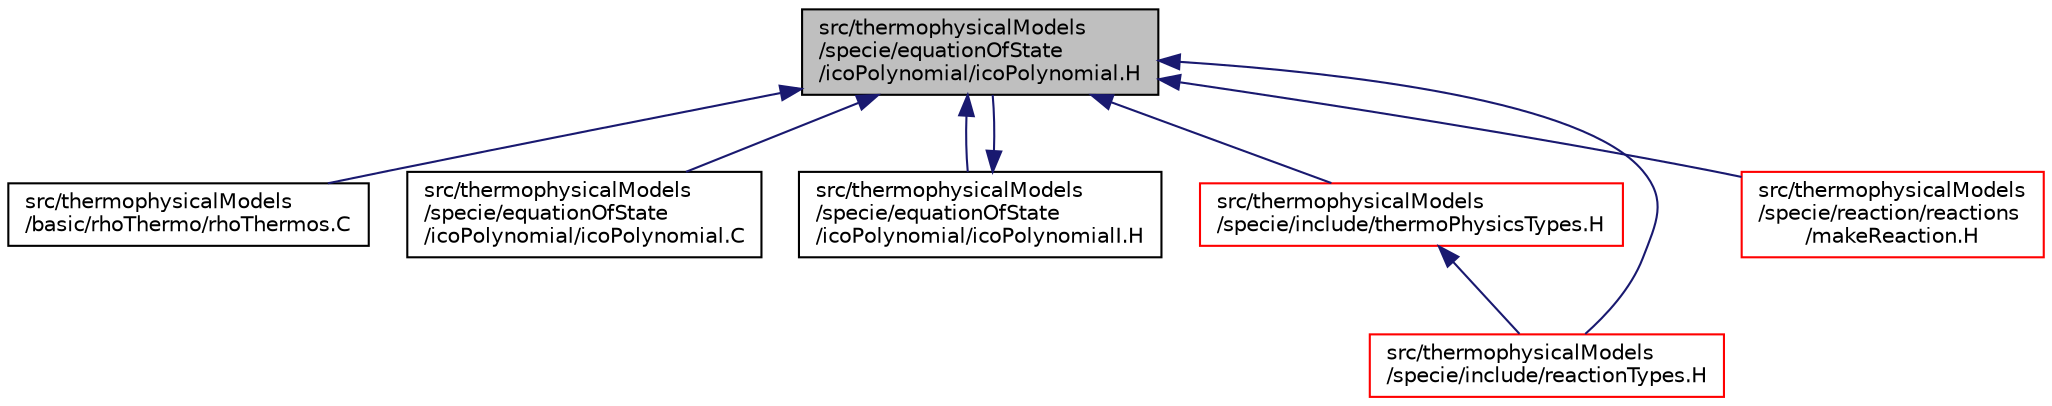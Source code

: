 digraph "src/thermophysicalModels/specie/equationOfState/icoPolynomial/icoPolynomial.H"
{
  bgcolor="transparent";
  edge [fontname="Helvetica",fontsize="10",labelfontname="Helvetica",labelfontsize="10"];
  node [fontname="Helvetica",fontsize="10",shape=record];
  Node58 [label="src/thermophysicalModels\l/specie/equationOfState\l/icoPolynomial/icoPolynomial.H",height=0.2,width=0.4,color="black", fillcolor="grey75", style="filled", fontcolor="black"];
  Node58 -> Node59 [dir="back",color="midnightblue",fontsize="10",style="solid",fontname="Helvetica"];
  Node59 [label="src/thermophysicalModels\l/basic/rhoThermo/rhoThermos.C",height=0.2,width=0.4,color="black",URL="$a15788.html"];
  Node58 -> Node60 [dir="back",color="midnightblue",fontsize="10",style="solid",fontname="Helvetica"];
  Node60 [label="src/thermophysicalModels\l/specie/equationOfState\l/icoPolynomial/icoPolynomial.C",height=0.2,width=0.4,color="black",URL="$a16871.html"];
  Node58 -> Node61 [dir="back",color="midnightblue",fontsize="10",style="solid",fontname="Helvetica"];
  Node61 [label="src/thermophysicalModels\l/specie/equationOfState\l/icoPolynomial/icoPolynomialI.H",height=0.2,width=0.4,color="black",URL="$a16877.html"];
  Node61 -> Node58 [dir="back",color="midnightblue",fontsize="10",style="solid",fontname="Helvetica"];
  Node58 -> Node62 [dir="back",color="midnightblue",fontsize="10",style="solid",fontname="Helvetica"];
  Node62 [label="src/thermophysicalModels\l/specie/include/thermoPhysicsTypes.H",height=0.2,width=0.4,color="red",URL="$a16931.html",tooltip="Type definitions for thermo-physics models. "];
  Node62 -> Node77 [dir="back",color="midnightblue",fontsize="10",style="solid",fontname="Helvetica"];
  Node77 [label="src/thermophysicalModels\l/specie/include/reactionTypes.H",height=0.2,width=0.4,color="red",URL="$a16928.html",tooltip="Type definitions for reactions. "];
  Node58 -> Node77 [dir="back",color="midnightblue",fontsize="10",style="solid",fontname="Helvetica"];
  Node58 -> Node82 [dir="back",color="midnightblue",fontsize="10",style="solid",fontname="Helvetica"];
  Node82 [label="src/thermophysicalModels\l/specie/reaction/reactions\l/makeReaction.H",height=0.2,width=0.4,color="red",URL="$a17048.html",tooltip="Macros for instantiating reactions on given thermo packages. "];
}
